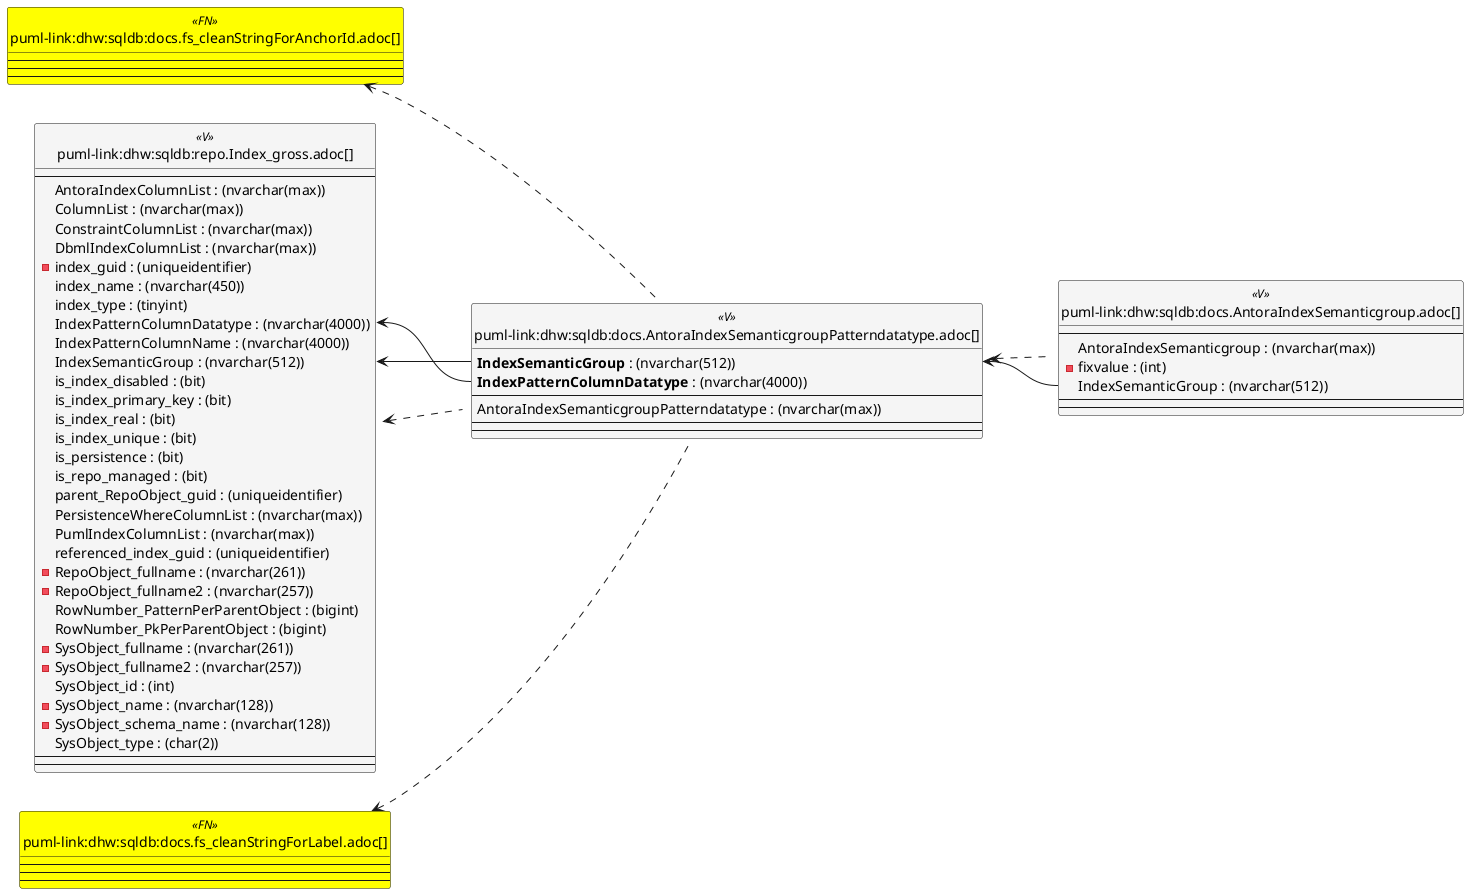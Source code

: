 @startuml
left to right direction
'top to bottom direction
hide circle
'avoide "." issues:
set namespaceSeparator none


skinparam class {
  BackgroundColor White
  BackgroundColor<<FN>> Yellow
  BackgroundColor<<FS>> Yellow
  BackgroundColor<<FT>> LightGray
  BackgroundColor<<IF>> Yellow
  BackgroundColor<<IS>> Yellow
  BackgroundColor<<P>> Aqua
  BackgroundColor<<PC>> Aqua
  BackgroundColor<<SN>> Yellow
  BackgroundColor<<SO>> SlateBlue
  BackgroundColor<<TF>> LightGray
  BackgroundColor<<TR>> Tomato
  BackgroundColor<<U>> White
  BackgroundColor<<V>> WhiteSmoke
  BackgroundColor<<X>> Aqua
  BackgroundColor<<external>> AliceBlue
}


entity "puml-link:dhw:sqldb:docs.AntoraIndexSemanticgroup.adoc[]" as docs.AntoraIndexSemanticgroup << V >> {
  --
  AntoraIndexSemanticgroup : (nvarchar(max))
  - fixvalue : (int)
  IndexSemanticGroup : (nvarchar(512))
  --
  --
}

entity "puml-link:dhw:sqldb:docs.AntoraIndexSemanticgroupPatterndatatype.adoc[]" as docs.AntoraIndexSemanticgroupPatterndatatype << V >> {
  **IndexSemanticGroup** : (nvarchar(512))
  **IndexPatternColumnDatatype** : (nvarchar(4000))
  --
  AntoraIndexSemanticgroupPatterndatatype : (nvarchar(max))
  --
  --
}

entity "puml-link:dhw:sqldb:docs.fs_cleanStringForAnchorId.adoc[]" as docs.fs_cleanStringForAnchorId << FN >> {
  --
  --
  --
}

entity "puml-link:dhw:sqldb:docs.fs_cleanStringForLabel.adoc[]" as docs.fs_cleanStringForLabel << FN >> {
  --
  --
  --
}

entity "puml-link:dhw:sqldb:repo.Index_gross.adoc[]" as repo.Index_gross << V >> {
  --
  AntoraIndexColumnList : (nvarchar(max))
  ColumnList : (nvarchar(max))
  ConstraintColumnList : (nvarchar(max))
  DbmlIndexColumnList : (nvarchar(max))
  - index_guid : (uniqueidentifier)
  index_name : (nvarchar(450))
  index_type : (tinyint)
  IndexPatternColumnDatatype : (nvarchar(4000))
  IndexPatternColumnName : (nvarchar(4000))
  IndexSemanticGroup : (nvarchar(512))
  is_index_disabled : (bit)
  is_index_primary_key : (bit)
  is_index_real : (bit)
  is_index_unique : (bit)
  is_persistence : (bit)
  is_repo_managed : (bit)
  parent_RepoObject_guid : (uniqueidentifier)
  PersistenceWhereColumnList : (nvarchar(max))
  PumlIndexColumnList : (nvarchar(max))
  referenced_index_guid : (uniqueidentifier)
  - RepoObject_fullname : (nvarchar(261))
  - RepoObject_fullname2 : (nvarchar(257))
  RowNumber_PatternPerParentObject : (bigint)
  RowNumber_PkPerParentObject : (bigint)
  - SysObject_fullname : (nvarchar(261))
  - SysObject_fullname2 : (nvarchar(257))
  SysObject_id : (int)
  - SysObject_name : (nvarchar(128))
  - SysObject_schema_name : (nvarchar(128))
  SysObject_type : (char(2))
  --
  --
}

docs.AntoraIndexSemanticgroupPatterndatatype <.. docs.AntoraIndexSemanticgroup
docs.fs_cleanStringForAnchorId <.. docs.AntoraIndexSemanticgroupPatterndatatype
docs.fs_cleanStringForLabel <.. docs.AntoraIndexSemanticgroupPatterndatatype
repo.Index_gross <.. docs.AntoraIndexSemanticgroupPatterndatatype
"docs.AntoraIndexSemanticgroupPatterndatatype::IndexSemanticGroup" <-- "docs.AntoraIndexSemanticgroup::IndexSemanticGroup"
"repo.Index_gross::IndexPatternColumnDatatype" <-- "docs.AntoraIndexSemanticgroupPatterndatatype::IndexPatternColumnDatatype"
"repo.Index_gross::IndexSemanticGroup" <-- "docs.AntoraIndexSemanticgroupPatterndatatype::IndexSemanticGroup"
@enduml


